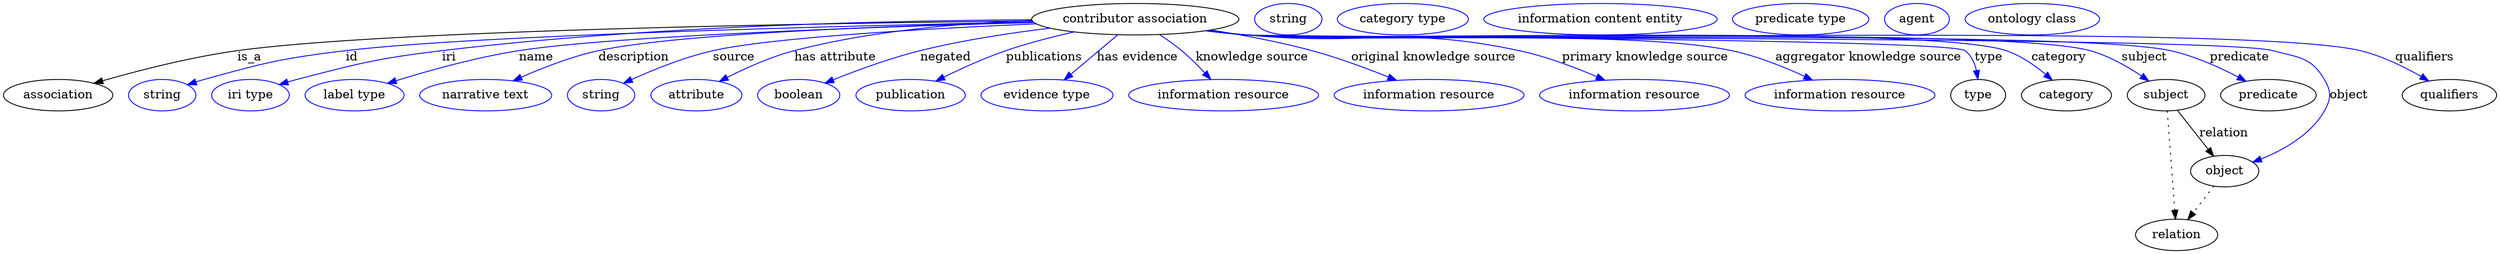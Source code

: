 digraph {
	graph [bb="0,0,2849.3,283"];
	node [label="\N"];
	"contributor association"	[height=0.5,
		label="contributor association",
		pos="1292.4,265",
		width=3.2858];
	association	[height=0.5,
		pos="62.394,178",
		width=1.7332];
	"contributor association" -> association	[label=is_a,
		lp="281.39,221.5",
		pos="e,103.53,191.68 1174.4,263.01 943.43,260.57 439.27,252.64 267.39,229 214.09,221.67 154.46,206.29 113.32,194.51"];
	id	[color=blue,
		height=0.5,
		label=string,
		pos="181.39,178",
		width=1.0652];
	"contributor association" -> id	[color=blue,
		label=id,
		lp="398.39,221.5",
		pos="e,210.38,190 1175.9,261.83 967.75,257.55 539.72,246.87 391.39,229 318.44,220.21 300.2,215.65 229.39,196 226.29,195.14 223.09,194.17 \
219.89,193.16",
		style=solid];
	iri	[color=blue,
		height=0.5,
		label="iri type",
		pos="282.39,178",
		width=1.2277];
	"contributor association" -> iri	[color=blue,
		label=iri,
		lp="509.39,221.5",
		pos="e,315.3,190.2 1174,264.36 1018.9,263.55 738.85,257.69 501.39,229 426.72,219.98 408.22,214.85 335.39,196 332.02,195.13 328.54,194.16 \
325.06,193.15",
		style=solid];
	name	[color=blue,
		height=0.5,
		label="label type",
		pos="401.39,178",
		width=1.5707];
	"contributor association" -> name	[color=blue,
		label=name,
		lp="609.39,221.5",
		pos="e,439.06,191.53 1176.6,261.19 1007,256.56 699.04,246.11 589.39,229 540.69,221.4 486.41,206.21 448.74,194.56",
		style=solid];
	description	[color=blue,
		height=0.5,
		label="narrative text",
		pos="551.39,178",
		width=2.0943];
	"contributor association" -> description	[color=blue,
		label=description,
		lp="719.89,221.5",
		pos="e,582.61,194.41 1175.8,261.71 1025,257.98 770.79,248.93 679.39,229 649.14,222.4 616.67,209.65 592,198.67",
		style=solid];
	source	[color=blue,
		height=0.5,
		label=string,
		pos="683.39,178",
		width=1.0652];
	"contributor association" -> source	[color=blue,
		label=source,
		lp="834.39,221.5",
		pos="e,708.93,191.72 1179.1,259.72 1059.2,254.49 877.99,244.38 810.39,229 778.02,221.63 743.05,207.35 718.01,195.94",
		style=solid];
	"has attribute"	[color=blue,
		height=0.5,
		label=attribute,
		pos="791.39,178",
		width=1.4443];
	"contributor association" -> "has attribute"	[color=blue,
		label="has attribute",
		lp="949.39,221.5",
		pos="e,817.39,193.72 1174.2,263.58 1095.9,260.82 991.66,252.4 902.39,229 875.86,222.04 847.7,209.29 826.38,198.4",
		style=solid];
	negated	[color=blue,
		height=0.5,
		label=boolean,
		pos="908.39,178",
		width=1.2999];
	"contributor association" -> negated	[color=blue,
		label=negated,
		lp="1075.4,221.5",
		pos="e,938.53,191.96 1194.8,254.81 1149.3,249.33 1094.6,241.03 1046.4,229 1012.5,220.54 975.3,206.79 948.08,195.85",
		style=solid];
	publications	[color=blue,
		height=0.5,
		label=publication,
		pos="1035.4,178",
		width=1.7332];
	"contributor association" -> publications	[color=blue,
		label=publications,
		lp="1188.4,221.5",
		pos="e,1064.4,194.2 1222.3,250.41 1197.4,244.8 1169.4,237.58 1144.4,229 1120.1,220.66 1094,208.78 1073.4,198.69",
		style=solid];
	"has evidence"	[color=blue,
		height=0.5,
		label="evidence type",
		pos="1191.4,178",
		width=2.0943];
	"contributor association" -> "has evidence"	[color=blue,
		label="has evidence",
		lp="1294.9,221.5",
		pos="e,1211,195.47 1272.4,247.21 1257.1,234.32 1235.8,216.38 1218.9,202.13",
		style=solid];
	"knowledge source"	[color=blue,
		height=0.5,
		label="information resource",
		pos="1393.4,178",
		width=3.015];
	"contributor association" -> "knowledge source"	[color=blue,
		label="knowledge source",
		lp="1425.9,221.5",
		pos="e,1378.7,196.14 1319.9,247.49 1328.4,241.98 1337.5,235.56 1345.4,229 1354.6,221.33 1363.9,212.07 1371.8,203.61",
		style=solid];
	"original knowledge source"	[color=blue,
		height=0.5,
		label="information resource",
		pos="1628.4,178",
		width=3.015];
	"contributor association" -> "original knowledge source"	[color=blue,
		label="original knowledge source",
		lp="1633.4,221.5",
		pos="e,1591.2,195.02 1378.7,252.66 1414.8,246.99 1456.9,239.14 1494.4,229 1524,220.97 1556.3,209.03 1581.8,198.83",
		style=solid];
	"primary knowledge source"	[color=blue,
		height=0.5,
		label="information resource",
		pos="1863.4,178",
		width=3.015];
	"contributor association" -> "primary knowledge source"	[color=blue,
		label="primary knowledge source",
		lp="1875.4,221.5",
		pos="e,1829.5,195.11 1375.3,252.08 1390.3,250.18 1405.8,248.39 1420.4,247 1558.2,233.88 1596,257.86 1731.4,229 1762,222.48 1794.9,210.02 \
1820.2,199.18",
		style=solid];
	"aggregator knowledge source"	[color=blue,
		height=0.5,
		label="information resource",
		pos="2098.4,178",
		width=3.015];
	"contributor association" -> "aggregator knowledge source"	[color=blue,
		label="aggregator knowledge source",
		lp="2130.9,221.5",
		pos="e,2067,195.25 1373.9,251.94 1389.3,250.01 1405.3,248.24 1420.4,247 1543.2,236.88 1853.9,254.42 1974.4,229 2003.2,222.92 2034,210.56 \
2057.6,199.66",
		style=solid];
	type	[height=0.5,
		pos="2256.4,178",
		width=0.86659];
	"contributor association" -> type	[color=blue,
		label=type,
		lp="2268.4,221.5",
		pos="e,2256.1,196.25 1373.5,251.86 1389,249.92 1405.2,248.17 1420.4,247 1443.1,245.25 2223.2,242.82 2241.4,229 2248.5,223.56 2252.4,214.82 \
2254.5,206.17",
		style=solid];
	category	[height=0.5,
		pos="2357.4,178",
		width=1.4263];
	"contributor association" -> category	[color=blue,
		label=category,
		lp="2348.9,221.5",
		pos="e,2341.2,195.2 1373.5,251.84 1389,249.91 1405.2,248.16 1420.4,247 1516.6,239.64 2196.9,259.7 2288.4,229 2305.1,223.4 2321.2,212.21 \
2333.6,201.83",
		style=solid];
	subject	[height=0.5,
		pos="2471.4,178",
		width=1.2277];
	"contributor association" -> subject	[color=blue,
		label=subject,
		lp="2446.4,221.5",
		pos="e,2451.6,194.27 1373.5,251.82 1389,249.89 1405.2,248.15 1420.4,247 1527.2,238.93 2281.2,257.59 2384.4,229 2405.5,223.16 2426.9,210.99 \
2443.1,200.13",
		style=solid];
	predicate	[height=0.5,
		pos="2588.4,178",
		width=1.5165];
	"contributor association" -> predicate	[color=blue,
		label=predicate,
		lp="2555.4,221.5",
		pos="e,2562.7,194.06 1373.2,251.84 1388.8,249.89 1405.1,248.14 1420.4,247 1537.4,238.26 2361.8,254.43 2476.4,229 2503.6,222.97 2532.2,\
210.07 2553.7,198.88",
		style=solid];
	object	[height=0.5,
		pos="2538.4,91",
		width=1.0832];
	"contributor association" -> object	[color=blue,
		label=object,
		lp="2680.4,178",
		pos="e,2570.5,101.28 1373.2,251.82 1388.8,249.87 1405.1,248.13 1420.4,247 1485.4,242.2 2530.5,245.92 2593.4,229 2622.4,221.2 2637.2,221.92 \
2652.4,196 2660.5,182.2 2660.3,173.91 2652.4,160 2637,132.81 2605.9,115.34 2580,104.93",
		style=solid];
	qualifiers	[height=0.5,
		pos="2795.4,178",
		width=1.4985];
	"contributor association" -> qualifiers	[color=blue,
		label=qualifiers,
		lp="2766.9,221.5",
		pos="e,2771.8,194.32 1373.2,251.8 1388.8,249.86 1405.1,248.12 1420.4,247 1561.5,236.67 2555.8,261.93 2693.4,229 2718.1,223.09 2743.7,\
210.5 2763.1,199.43",
		style=solid];
	association_type	[color=blue,
		height=0.5,
		label=string,
		pos="1467.4,265",
		width=1.0652];
	association_category	[color=blue,
		height=0.5,
		label="category type",
		pos="1598.4,265",
		width=2.0762];
	subject -> object	[label=relation,
		lp="2537.4,134.5",
		pos="e,2525.7,108.05 2484.3,160.61 2494.3,147.95 2508.3,130.24 2519.5,115.98"];
	relation	[height=0.5,
		pos="2483.4,18",
		width=1.2999];
	subject -> relation	[pos="e,2482.1,36.188 2472.7,159.79 2474.8,132.48 2478.8,78.994 2481.3,46.38",
		style=dotted];
	"contributor association_subject"	[color=blue,
		height=0.5,
		label="information content entity",
		pos="1824.4,265",
		width=3.7011];
	"contributor association_predicate"	[color=blue,
		height=0.5,
		label="predicate type",
		pos="2053.4,265",
		width=2.1665];
	object -> relation	[pos="e,2496.2,35.54 2525.9,73.889 2519,64.939 2510.2,53.617 2502.4,43.584",
		style=dotted];
	"contributor association_object"	[color=blue,
		height=0.5,
		label=agent,
		pos="2186.4,265",
		width=1.0291];
	"contributor association_qualifiers"	[color=blue,
		height=0.5,
		label="ontology class",
		pos="2318.4,265",
		width=2.1304];
}
